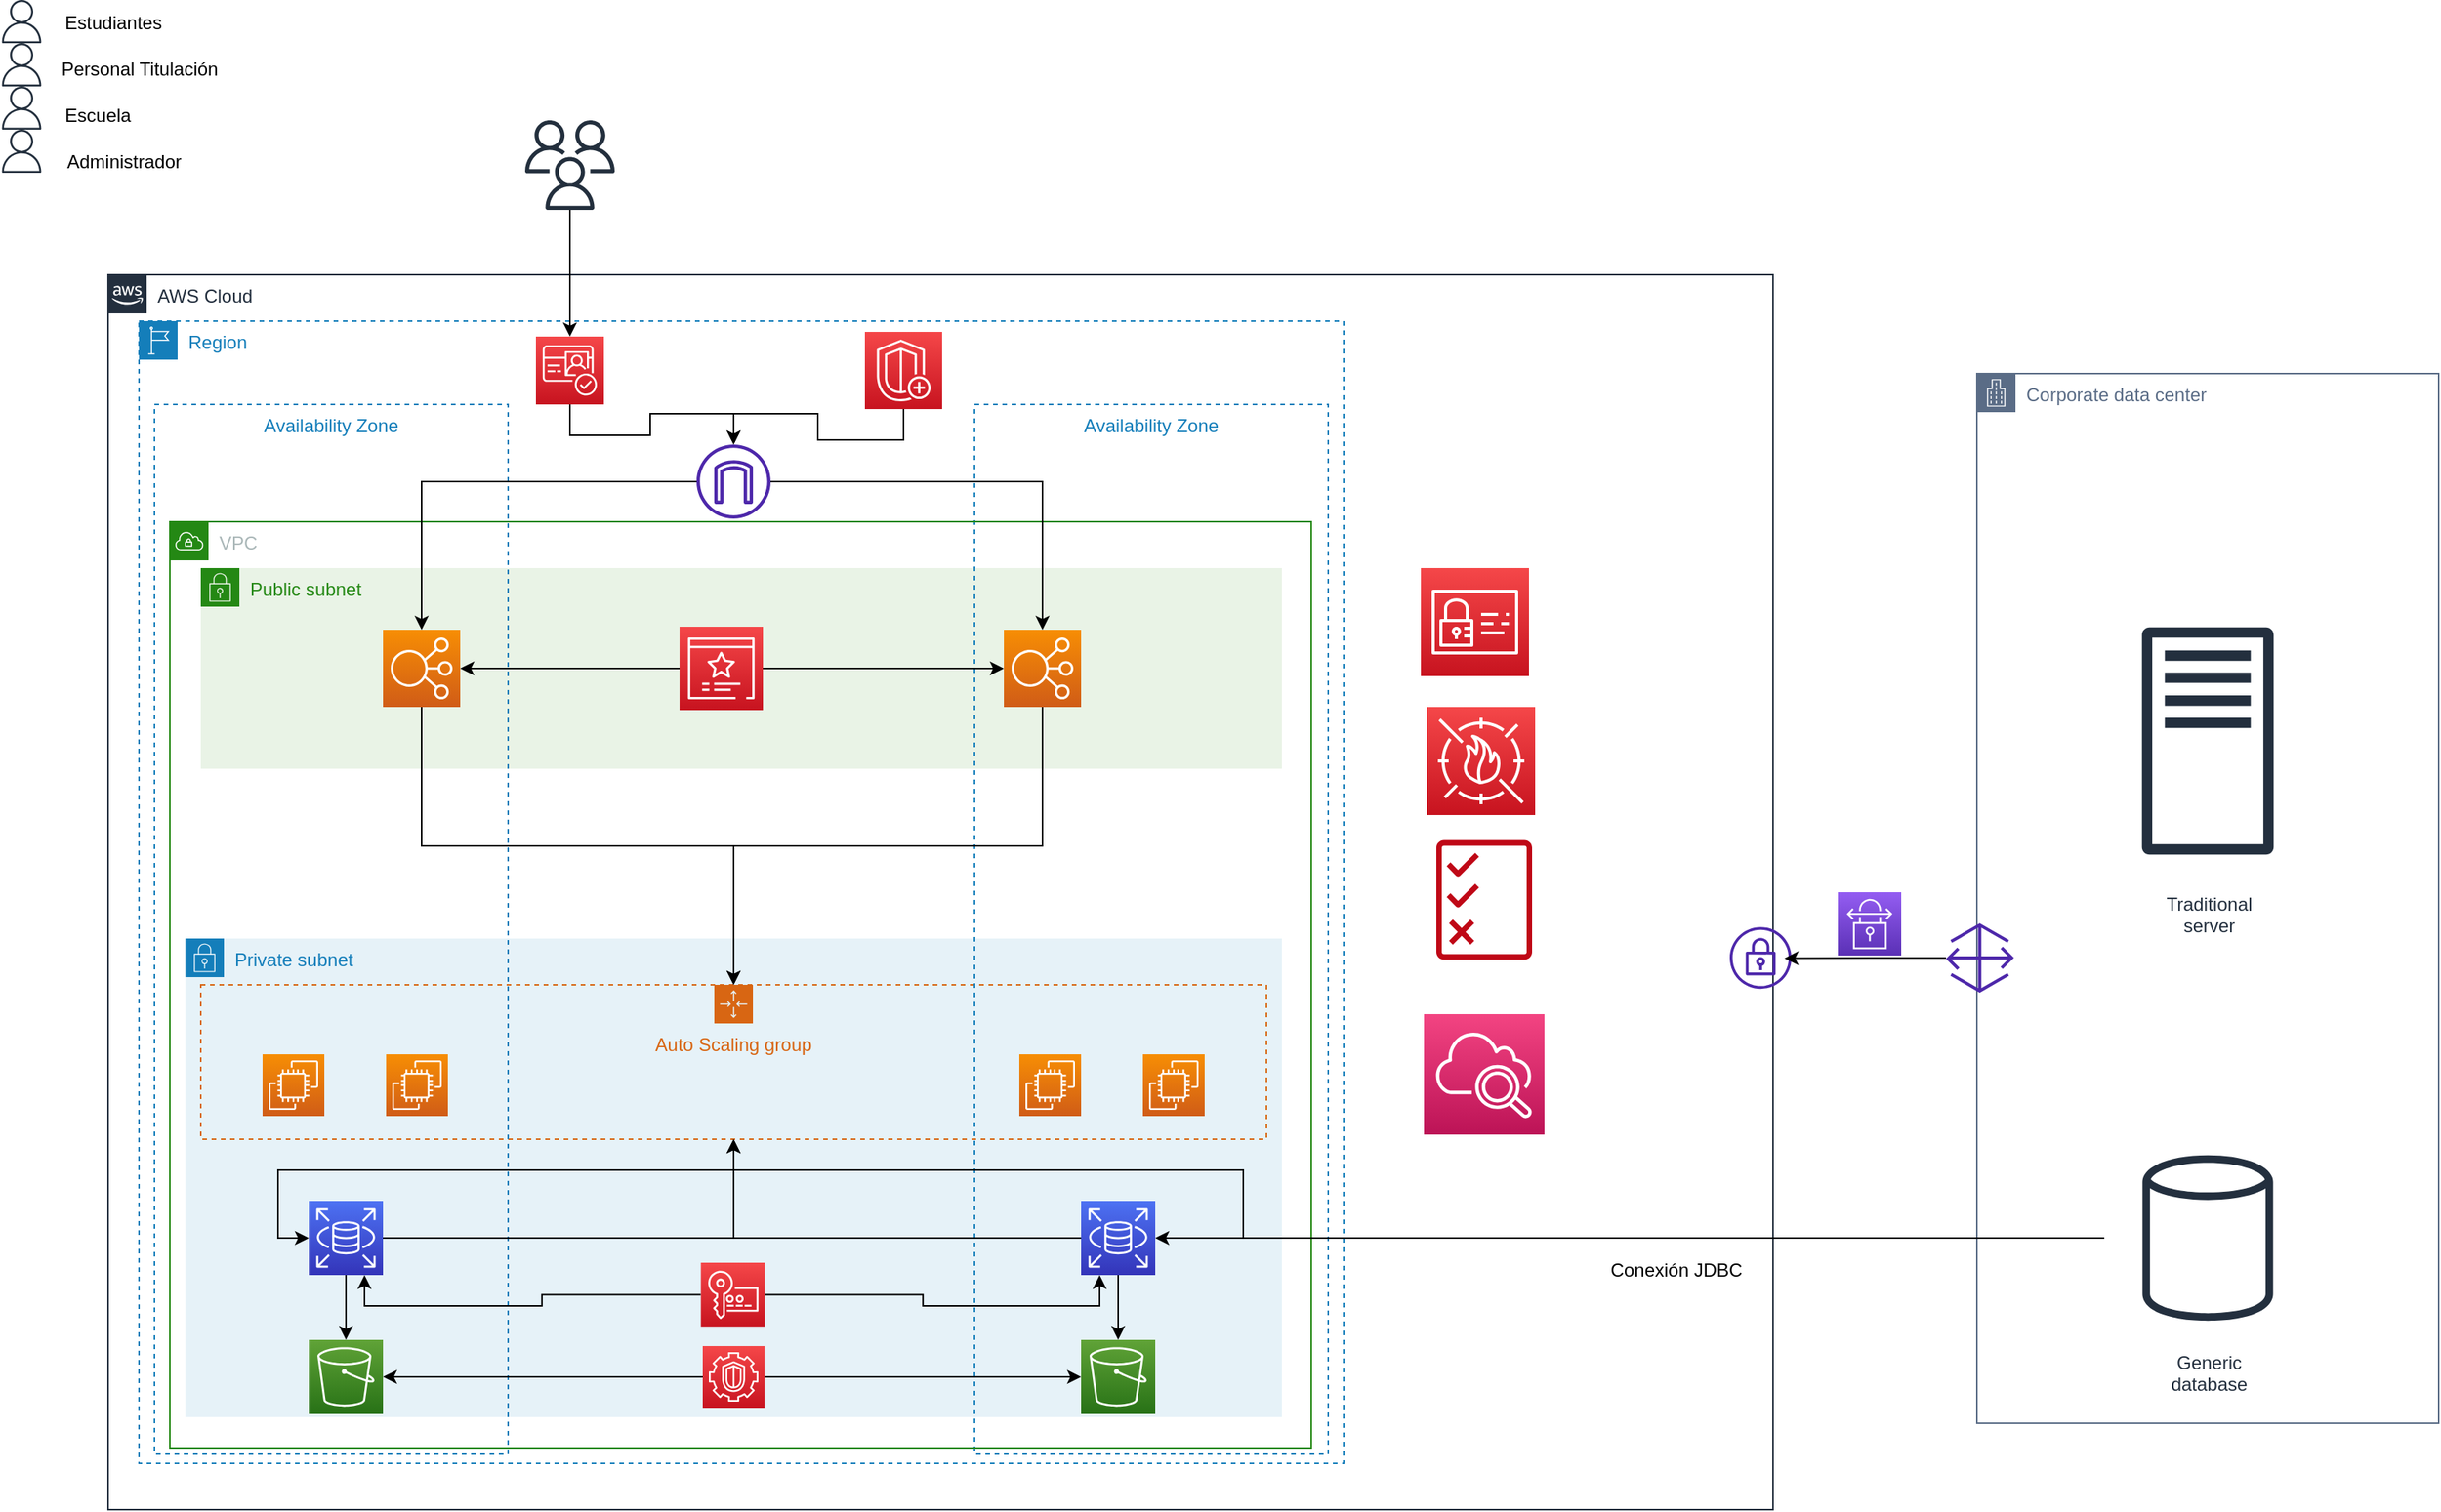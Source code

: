 <mxfile version="20.5.1" type="github">
  <diagram id="qLd6bWim4DlRzROyRvpW" name="Página-1">
    <mxGraphModel dx="1724" dy="1032" grid="1" gridSize="10" guides="1" tooltips="1" connect="1" arrows="1" fold="1" page="1" pageScale="1" pageWidth="827" pageHeight="1169" math="0" shadow="0">
      <root>
        <mxCell id="0" />
        <mxCell id="1" parent="0" />
        <mxCell id="OnGicEiRv0wOE8OSnU6t-27" value="Private subnet" style="points=[[0,0],[0.25,0],[0.5,0],[0.75,0],[1,0],[1,0.25],[1,0.5],[1,0.75],[1,1],[0.75,1],[0.5,1],[0.25,1],[0,1],[0,0.75],[0,0.5],[0,0.25]];outlineConnect=0;gradientColor=none;html=1;whiteSpace=wrap;fontSize=12;fontStyle=0;container=1;pointerEvents=0;collapsible=0;recursiveResize=0;shape=mxgraph.aws4.group;grIcon=mxgraph.aws4.group_security_group;grStroke=0;strokeColor=#147EBA;fillColor=#E6F2F8;verticalAlign=top;align=left;spacingLeft=30;fontColor=#147EBA;dashed=0;" parent="1" vertex="1">
          <mxGeometry x="160" y="610" width="710" height="310" as="geometry" />
        </mxCell>
        <mxCell id="OnGicEiRv0wOE8OSnU6t-13" value="AWS Cloud" style="points=[[0,0],[0.25,0],[0.5,0],[0.75,0],[1,0],[1,0.25],[1,0.5],[1,0.75],[1,1],[0.75,1],[0.5,1],[0.25,1],[0,1],[0,0.75],[0,0.5],[0,0.25]];outlineConnect=0;gradientColor=none;html=1;whiteSpace=wrap;fontSize=12;fontStyle=0;container=1;pointerEvents=0;collapsible=0;recursiveResize=0;shape=mxgraph.aws4.group;grIcon=mxgraph.aws4.group_aws_cloud_alt;strokeColor=#232F3E;fillColor=none;verticalAlign=top;align=left;spacingLeft=30;fontColor=#232F3E;dashed=0;" parent="1" vertex="1">
          <mxGeometry x="110" y="180" width="1078" height="800" as="geometry" />
        </mxCell>
        <mxCell id="OnGicEiRv0wOE8OSnU6t-65" value="" style="sketch=0;points=[[0,0,0],[0.25,0,0],[0.5,0,0],[0.75,0,0],[1,0,0],[0,1,0],[0.25,1,0],[0.5,1,0],[0.75,1,0],[1,1,0],[0,0.25,0],[0,0.5,0],[0,0.75,0],[1,0.25,0],[1,0.5,0],[1,0.75,0]];outlineConnect=0;fontColor=#232F3E;gradientColor=#F54749;gradientDirection=north;fillColor=#C7131F;strokeColor=#ffffff;dashed=0;verticalLabelPosition=bottom;verticalAlign=top;align=center;html=1;fontSize=12;fontStyle=0;aspect=fixed;shape=mxgraph.aws4.resourceIcon;resIcon=mxgraph.aws4.identity_and_access_management;" parent="OnGicEiRv0wOE8OSnU6t-13" vertex="1">
          <mxGeometry x="850" y="190" width="70" height="70" as="geometry" />
        </mxCell>
        <mxCell id="OnGicEiRv0wOE8OSnU6t-66" value="" style="sketch=0;points=[[0,0,0],[0.25,0,0],[0.5,0,0],[0.75,0,0],[1,0,0],[0,1,0],[0.25,1,0],[0.5,1,0],[0.75,1,0],[1,1,0],[0,0.25,0],[0,0.5,0],[0,0.75,0],[1,0.25,0],[1,0.5,0],[1,0.75,0]];outlineConnect=0;fontColor=#232F3E;gradientColor=#F54749;gradientDirection=north;fillColor=#C7131F;strokeColor=#ffffff;dashed=0;verticalLabelPosition=bottom;verticalAlign=top;align=center;html=1;fontSize=12;fontStyle=0;aspect=fixed;shape=mxgraph.aws4.resourceIcon;resIcon=mxgraph.aws4.waf;" parent="OnGicEiRv0wOE8OSnU6t-13" vertex="1">
          <mxGeometry x="854" y="280" width="70" height="70" as="geometry" />
        </mxCell>
        <mxCell id="OnGicEiRv0wOE8OSnU6t-67" value="" style="sketch=0;outlineConnect=0;fontColor=#232F3E;gradientColor=none;fillColor=#BF0816;strokeColor=none;dashed=0;verticalLabelPosition=bottom;verticalAlign=top;align=center;html=1;fontSize=12;fontStyle=0;aspect=fixed;pointerEvents=1;shape=mxgraph.aws4.permissions;" parent="OnGicEiRv0wOE8OSnU6t-13" vertex="1">
          <mxGeometry x="860" y="366" width="62" height="78" as="geometry" />
        </mxCell>
        <mxCell id="tbWTOy-un5T8NzGSDRvk-26" value="" style="sketch=0;outlineConnect=0;fontColor=#232F3E;gradientColor=none;fillColor=#4D27AA;strokeColor=none;dashed=0;verticalLabelPosition=bottom;verticalAlign=top;align=center;html=1;fontSize=12;fontStyle=0;aspect=fixed;pointerEvents=1;shape=mxgraph.aws4.vpn_gateway;" vertex="1" parent="OnGicEiRv0wOE8OSnU6t-13">
          <mxGeometry x="1050" y="422.58" width="40" height="40" as="geometry" />
        </mxCell>
        <mxCell id="tbWTOy-un5T8NzGSDRvk-33" value="Conexión JDBC" style="text;html=1;align=center;verticalAlign=middle;resizable=0;points=[];autosize=1;strokeColor=none;fillColor=none;" vertex="1" parent="OnGicEiRv0wOE8OSnU6t-13">
          <mxGeometry x="960" y="630" width="110" height="30" as="geometry" />
        </mxCell>
        <mxCell id="tbWTOy-un5T8NzGSDRvk-42" value="" style="sketch=0;points=[[0,0,0],[0.25,0,0],[0.5,0,0],[0.75,0,0],[1,0,0],[0,1,0],[0.25,1,0],[0.5,1,0],[0.75,1,0],[1,1,0],[0,0.25,0],[0,0.5,0],[0,0.75,0],[1,0.25,0],[1,0.5,0],[1,0.75,0]];points=[[0,0,0],[0.25,0,0],[0.5,0,0],[0.75,0,0],[1,0,0],[0,1,0],[0.25,1,0],[0.5,1,0],[0.75,1,0],[1,1,0],[0,0.25,0],[0,0.5,0],[0,0.75,0],[1,0.25,0],[1,0.5,0],[1,0.75,0]];outlineConnect=0;fontColor=#232F3E;gradientColor=#F34482;gradientDirection=north;fillColor=#BC1356;strokeColor=#ffffff;dashed=0;verticalLabelPosition=bottom;verticalAlign=top;align=center;html=1;fontSize=12;fontStyle=0;aspect=fixed;shape=mxgraph.aws4.resourceIcon;resIcon=mxgraph.aws4.cloudwatch_2;" vertex="1" parent="OnGicEiRv0wOE8OSnU6t-13">
          <mxGeometry x="852" y="479" width="78" height="78" as="geometry" />
        </mxCell>
        <mxCell id="OnGicEiRv0wOE8OSnU6t-14" value="Region" style="points=[[0,0],[0.25,0],[0.5,0],[0.75,0],[1,0],[1,0.25],[1,0.5],[1,0.75],[1,1],[0.75,1],[0.5,1],[0.25,1],[0,1],[0,0.75],[0,0.5],[0,0.25]];outlineConnect=0;gradientColor=none;html=1;whiteSpace=wrap;fontSize=12;fontStyle=0;container=1;pointerEvents=0;collapsible=0;recursiveResize=0;shape=mxgraph.aws4.group;grIcon=mxgraph.aws4.group_region;strokeColor=#147EBA;fillColor=none;verticalAlign=top;align=left;spacingLeft=30;fontColor=#147EBA;dashed=1;" parent="1" vertex="1">
          <mxGeometry x="130" y="210" width="780" height="740" as="geometry" />
        </mxCell>
        <mxCell id="OnGicEiRv0wOE8OSnU6t-17" value="Auto Scaling group" style="points=[[0,0],[0.25,0],[0.5,0],[0.75,0],[1,0],[1,0.25],[1,0.5],[1,0.75],[1,1],[0.75,1],[0.5,1],[0.25,1],[0,1],[0,0.75],[0,0.5],[0,0.25]];outlineConnect=0;gradientColor=none;html=1;whiteSpace=wrap;fontSize=12;fontStyle=0;container=1;pointerEvents=0;collapsible=0;recursiveResize=0;shape=mxgraph.aws4.groupCenter;grIcon=mxgraph.aws4.group_auto_scaling_group;grStroke=1;strokeColor=#D86613;fillColor=none;verticalAlign=top;align=center;fontColor=#D86613;dashed=1;spacingTop=25;" parent="OnGicEiRv0wOE8OSnU6t-14" vertex="1">
          <mxGeometry x="40" y="430" width="690" height="100" as="geometry" />
        </mxCell>
        <mxCell id="OnGicEiRv0wOE8OSnU6t-28" value="" style="sketch=0;points=[[0,0,0],[0.25,0,0],[0.5,0,0],[0.75,0,0],[1,0,0],[0,1,0],[0.25,1,0],[0.5,1,0],[0.75,1,0],[1,1,0],[0,0.25,0],[0,0.5,0],[0,0.75,0],[1,0.25,0],[1,0.5,0],[1,0.75,0]];outlineConnect=0;fontColor=#232F3E;gradientColor=#F78E04;gradientDirection=north;fillColor=#D05C17;strokeColor=#ffffff;dashed=0;verticalLabelPosition=bottom;verticalAlign=top;align=center;html=1;fontSize=12;fontStyle=0;aspect=fixed;shape=mxgraph.aws4.resourceIcon;resIcon=mxgraph.aws4.ec2;" parent="OnGicEiRv0wOE8OSnU6t-17" vertex="1">
          <mxGeometry x="40" y="45" width="40" height="40" as="geometry" />
        </mxCell>
        <mxCell id="OnGicEiRv0wOE8OSnU6t-32" value="" style="sketch=0;points=[[0,0,0],[0.25,0,0],[0.5,0,0],[0.75,0,0],[1,0,0],[0,1,0],[0.25,1,0],[0.5,1,0],[0.75,1,0],[1,1,0],[0,0.25,0],[0,0.5,0],[0,0.75,0],[1,0.25,0],[1,0.5,0],[1,0.75,0]];outlineConnect=0;fontColor=#232F3E;gradientColor=#F78E04;gradientDirection=north;fillColor=#D05C17;strokeColor=#ffffff;dashed=0;verticalLabelPosition=bottom;verticalAlign=top;align=center;html=1;fontSize=12;fontStyle=0;aspect=fixed;shape=mxgraph.aws4.resourceIcon;resIcon=mxgraph.aws4.ec2;" parent="OnGicEiRv0wOE8OSnU6t-17" vertex="1">
          <mxGeometry x="120" y="45" width="40" height="40" as="geometry" />
        </mxCell>
        <mxCell id="OnGicEiRv0wOE8OSnU6t-34" value="" style="sketch=0;points=[[0,0,0],[0.25,0,0],[0.5,0,0],[0.75,0,0],[1,0,0],[0,1,0],[0.25,1,0],[0.5,1,0],[0.75,1,0],[1,1,0],[0,0.25,0],[0,0.5,0],[0,0.75,0],[1,0.25,0],[1,0.5,0],[1,0.75,0]];outlineConnect=0;fontColor=#232F3E;gradientColor=#F78E04;gradientDirection=north;fillColor=#D05C17;strokeColor=#ffffff;dashed=0;verticalLabelPosition=bottom;verticalAlign=top;align=center;html=1;fontSize=12;fontStyle=0;aspect=fixed;shape=mxgraph.aws4.resourceIcon;resIcon=mxgraph.aws4.ec2;" parent="OnGicEiRv0wOE8OSnU6t-17" vertex="1">
          <mxGeometry x="610" y="45" width="40" height="40" as="geometry" />
        </mxCell>
        <mxCell id="OnGicEiRv0wOE8OSnU6t-35" value="" style="sketch=0;points=[[0,0,0],[0.25,0,0],[0.5,0,0],[0.75,0,0],[1,0,0],[0,1,0],[0.25,1,0],[0.5,1,0],[0.75,1,0],[1,1,0],[0,0.25,0],[0,0.5,0],[0,0.75,0],[1,0.25,0],[1,0.5,0],[1,0.75,0]];outlineConnect=0;fontColor=#232F3E;gradientColor=#F78E04;gradientDirection=north;fillColor=#D05C17;strokeColor=#ffffff;dashed=0;verticalLabelPosition=bottom;verticalAlign=top;align=center;html=1;fontSize=12;fontStyle=0;aspect=fixed;shape=mxgraph.aws4.resourceIcon;resIcon=mxgraph.aws4.ec2;" parent="OnGicEiRv0wOE8OSnU6t-17" vertex="1">
          <mxGeometry x="530" y="45" width="40" height="40" as="geometry" />
        </mxCell>
        <mxCell id="OnGicEiRv0wOE8OSnU6t-44" value="Public subnet" style="points=[[0,0],[0.25,0],[0.5,0],[0.75,0],[1,0],[1,0.25],[1,0.5],[1,0.75],[1,1],[0.75,1],[0.5,1],[0.25,1],[0,1],[0,0.75],[0,0.5],[0,0.25]];outlineConnect=0;gradientColor=none;html=1;whiteSpace=wrap;fontSize=12;fontStyle=0;container=1;pointerEvents=0;collapsible=0;recursiveResize=0;shape=mxgraph.aws4.group;grIcon=mxgraph.aws4.group_security_group;grStroke=0;strokeColor=#248814;fillColor=#E9F3E6;verticalAlign=top;align=left;spacingLeft=30;fontColor=#248814;dashed=0;" parent="OnGicEiRv0wOE8OSnU6t-14" vertex="1">
          <mxGeometry x="40" y="160" width="700" height="130" as="geometry" />
        </mxCell>
        <mxCell id="OnGicEiRv0wOE8OSnU6t-50" value="" style="sketch=0;outlineConnect=0;fontColor=#232F3E;gradientColor=none;fillColor=#4D27AA;strokeColor=none;dashed=0;verticalLabelPosition=bottom;verticalAlign=top;align=center;html=1;fontSize=12;fontStyle=0;aspect=fixed;pointerEvents=1;shape=mxgraph.aws4.internet_gateway;" parent="OnGicEiRv0wOE8OSnU6t-14" vertex="1">
          <mxGeometry x="361" y="80" width="48" height="48" as="geometry" />
        </mxCell>
        <mxCell id="OnGicEiRv0wOE8OSnU6t-58" style="edgeStyle=orthogonalEdgeStyle;rounded=0;orthogonalLoop=1;jettySize=auto;html=1;exitX=0.5;exitY=1;exitDx=0;exitDy=0;exitPerimeter=0;" parent="OnGicEiRv0wOE8OSnU6t-14" source="OnGicEiRv0wOE8OSnU6t-56" target="OnGicEiRv0wOE8OSnU6t-50" edge="1">
          <mxGeometry relative="1" as="geometry" />
        </mxCell>
        <mxCell id="OnGicEiRv0wOE8OSnU6t-56" value="" style="sketch=0;points=[[0,0,0],[0.25,0,0],[0.5,0,0],[0.75,0,0],[1,0,0],[0,1,0],[0.25,1,0],[0.5,1,0],[0.75,1,0],[1,1,0],[0,0.25,0],[0,0.5,0],[0,0.75,0],[1,0.25,0],[1,0.5,0],[1,0.75,0]];outlineConnect=0;fontColor=#232F3E;gradientColor=#F54749;gradientDirection=north;fillColor=#C7131F;strokeColor=#ffffff;dashed=0;verticalLabelPosition=bottom;verticalAlign=top;align=center;html=1;fontSize=12;fontStyle=0;aspect=fixed;shape=mxgraph.aws4.resourceIcon;resIcon=mxgraph.aws4.cognito;" parent="OnGicEiRv0wOE8OSnU6t-14" vertex="1">
          <mxGeometry x="257" y="10" width="44" height="44" as="geometry" />
        </mxCell>
        <mxCell id="OnGicEiRv0wOE8OSnU6t-60" style="edgeStyle=orthogonalEdgeStyle;rounded=0;orthogonalLoop=1;jettySize=auto;html=1;exitX=0.5;exitY=1;exitDx=0;exitDy=0;exitPerimeter=0;" parent="OnGicEiRv0wOE8OSnU6t-14" source="OnGicEiRv0wOE8OSnU6t-59" target="OnGicEiRv0wOE8OSnU6t-50" edge="1">
          <mxGeometry relative="1" as="geometry" />
        </mxCell>
        <mxCell id="OnGicEiRv0wOE8OSnU6t-59" value="" style="sketch=0;points=[[0,0,0],[0.25,0,0],[0.5,0,0],[0.75,0,0],[1,0,0],[0,1,0],[0.25,1,0],[0.5,1,0],[0.75,1,0],[1,1,0],[0,0.25,0],[0,0.5,0],[0,0.75,0],[1,0.25,0],[1,0.5,0],[1,0.75,0]];outlineConnect=0;fontColor=#232F3E;gradientColor=#F54749;gradientDirection=north;fillColor=#C7131F;strokeColor=#ffffff;dashed=0;verticalLabelPosition=bottom;verticalAlign=top;align=center;html=1;fontSize=12;fontStyle=0;aspect=fixed;shape=mxgraph.aws4.resourceIcon;resIcon=mxgraph.aws4.shield;" parent="OnGicEiRv0wOE8OSnU6t-14" vertex="1">
          <mxGeometry x="470" y="7" width="50" height="50" as="geometry" />
        </mxCell>
        <mxCell id="OnGicEiRv0wOE8OSnU6t-75" value="Availability Zone" style="fillColor=none;strokeColor=#147EBA;dashed=1;verticalAlign=top;fontStyle=0;fontColor=#147EBA;" parent="OnGicEiRv0wOE8OSnU6t-14" vertex="1">
          <mxGeometry x="10" y="54" width="229" height="680" as="geometry" />
        </mxCell>
        <mxCell id="tbWTOy-un5T8NzGSDRvk-6" value="Availability Zone" style="fillColor=none;strokeColor=#147EBA;dashed=1;verticalAlign=top;fontStyle=0;fontColor=#147EBA;" vertex="1" parent="OnGicEiRv0wOE8OSnU6t-14">
          <mxGeometry x="541" y="54" width="229" height="680" as="geometry" />
        </mxCell>
        <mxCell id="OnGicEiRv0wOE8OSnU6t-49" value="VPC" style="points=[[0,0],[0.25,0],[0.5,0],[0.75,0],[1,0],[1,0.25],[1,0.5],[1,0.75],[1,1],[0.75,1],[0.5,1],[0.25,1],[0,1],[0,0.75],[0,0.5],[0,0.25]];outlineConnect=0;gradientColor=none;html=1;whiteSpace=wrap;fontSize=12;fontStyle=0;container=1;pointerEvents=0;collapsible=0;recursiveResize=0;shape=mxgraph.aws4.group;grIcon=mxgraph.aws4.group_vpc;strokeColor=#248814;fillColor=none;verticalAlign=top;align=left;spacingLeft=30;fontColor=#AAB7B8;dashed=0;" parent="1" vertex="1">
          <mxGeometry x="150" y="340" width="739" height="600" as="geometry" />
        </mxCell>
        <mxCell id="OnGicEiRv0wOE8OSnU6t-45" value="" style="sketch=0;points=[[0,0,0],[0.25,0,0],[0.5,0,0],[0.75,0,0],[1,0,0],[0,1,0],[0.25,1,0],[0.5,1,0],[0.75,1,0],[1,1,0],[0,0.25,0],[0,0.5,0],[0,0.75,0],[1,0.25,0],[1,0.5,0],[1,0.75,0]];outlineConnect=0;fontColor=#232F3E;gradientColor=#F78E04;gradientDirection=north;fillColor=#D05C17;strokeColor=#ffffff;dashed=0;verticalLabelPosition=bottom;verticalAlign=top;align=center;html=1;fontSize=12;fontStyle=0;aspect=fixed;shape=mxgraph.aws4.resourceIcon;resIcon=mxgraph.aws4.elastic_load_balancing;" parent="OnGicEiRv0wOE8OSnU6t-49" vertex="1">
          <mxGeometry x="138" y="70" width="50" height="50" as="geometry" />
        </mxCell>
        <mxCell id="OnGicEiRv0wOE8OSnU6t-46" value="" style="sketch=0;points=[[0,0,0],[0.25,0,0],[0.5,0,0],[0.75,0,0],[1,0,0],[0,1,0],[0.25,1,0],[0.5,1,0],[0.75,1,0],[1,1,0],[0,0.25,0],[0,0.5,0],[0,0.75,0],[1,0.25,0],[1,0.5,0],[1,0.75,0]];outlineConnect=0;fontColor=#232F3E;gradientColor=#F78E04;gradientDirection=north;fillColor=#D05C17;strokeColor=#ffffff;dashed=0;verticalLabelPosition=bottom;verticalAlign=top;align=center;html=1;fontSize=12;fontStyle=0;aspect=fixed;shape=mxgraph.aws4.resourceIcon;resIcon=mxgraph.aws4.elastic_load_balancing;" parent="OnGicEiRv0wOE8OSnU6t-49" vertex="1">
          <mxGeometry x="540" y="70" width="50" height="50" as="geometry" />
        </mxCell>
        <mxCell id="OnGicEiRv0wOE8OSnU6t-63" style="edgeStyle=orthogonalEdgeStyle;rounded=0;orthogonalLoop=1;jettySize=auto;html=1;entryX=1;entryY=0.5;entryDx=0;entryDy=0;entryPerimeter=0;" parent="OnGicEiRv0wOE8OSnU6t-49" source="OnGicEiRv0wOE8OSnU6t-62" target="OnGicEiRv0wOE8OSnU6t-45" edge="1">
          <mxGeometry relative="1" as="geometry" />
        </mxCell>
        <mxCell id="OnGicEiRv0wOE8OSnU6t-64" style="edgeStyle=orthogonalEdgeStyle;rounded=0;orthogonalLoop=1;jettySize=auto;html=1;" parent="OnGicEiRv0wOE8OSnU6t-49" source="OnGicEiRv0wOE8OSnU6t-62" target="OnGicEiRv0wOE8OSnU6t-46" edge="1">
          <mxGeometry relative="1" as="geometry" />
        </mxCell>
        <mxCell id="OnGicEiRv0wOE8OSnU6t-62" value="" style="sketch=0;points=[[0,0,0],[0.25,0,0],[0.5,0,0],[0.75,0,0],[1,0,0],[0,1,0],[0.25,1,0],[0.5,1,0],[0.75,1,0],[1,1,0],[0,0.25,0],[0,0.5,0],[0,0.75,0],[1,0.25,0],[1,0.5,0],[1,0.75,0]];outlineConnect=0;fontColor=#232F3E;gradientColor=#F54749;gradientDirection=north;fillColor=#C7131F;strokeColor=#ffffff;dashed=0;verticalLabelPosition=bottom;verticalAlign=top;align=center;html=1;fontSize=12;fontStyle=0;aspect=fixed;shape=mxgraph.aws4.resourceIcon;resIcon=mxgraph.aws4.certificate_manager_3;" parent="OnGicEiRv0wOE8OSnU6t-49" vertex="1">
          <mxGeometry x="330" y="68" width="54" height="54" as="geometry" />
        </mxCell>
        <mxCell id="OnGicEiRv0wOE8OSnU6t-68" value="" style="sketch=0;points=[[0,0,0],[0.25,0,0],[0.5,0,0],[0.75,0,0],[1,0,0],[0,1,0],[0.25,1,0],[0.5,1,0],[0.75,1,0],[1,1,0],[0,0.25,0],[0,0.5,0],[0,0.75,0],[1,0.25,0],[1,0.5,0],[1,0.75,0]];outlineConnect=0;fontColor=#232F3E;gradientColor=#F54749;gradientDirection=north;fillColor=#C7131F;strokeColor=#ffffff;dashed=0;verticalLabelPosition=bottom;verticalAlign=top;align=center;html=1;fontSize=12;fontStyle=0;aspect=fixed;shape=mxgraph.aws4.resourceIcon;resIcon=mxgraph.aws4.guardduty;" parent="OnGicEiRv0wOE8OSnU6t-49" vertex="1">
          <mxGeometry x="345" y="534" width="40" height="40" as="geometry" />
        </mxCell>
        <mxCell id="OnGicEiRv0wOE8OSnU6t-36" value="" style="sketch=0;points=[[0,0,0],[0.25,0,0],[0.5,0,0],[0.75,0,0],[1,0,0],[0,1,0],[0.25,1,0],[0.5,1,0],[0.75,1,0],[1,1,0],[0,0.25,0],[0,0.5,0],[0,0.75,0],[1,0.25,0],[1,0.5,0],[1,0.75,0]];outlineConnect=0;fontColor=#232F3E;gradientColor=#60A337;gradientDirection=north;fillColor=#277116;strokeColor=#ffffff;dashed=0;verticalLabelPosition=bottom;verticalAlign=top;align=center;html=1;fontSize=12;fontStyle=0;aspect=fixed;shape=mxgraph.aws4.resourceIcon;resIcon=mxgraph.aws4.s3;" parent="OnGicEiRv0wOE8OSnU6t-49" vertex="1">
          <mxGeometry x="90" y="530" width="48" height="48" as="geometry" />
        </mxCell>
        <mxCell id="OnGicEiRv0wOE8OSnU6t-73" style="edgeStyle=orthogonalEdgeStyle;rounded=0;orthogonalLoop=1;jettySize=auto;html=1;entryX=1;entryY=0.5;entryDx=0;entryDy=0;entryPerimeter=0;" parent="OnGicEiRv0wOE8OSnU6t-49" source="OnGicEiRv0wOE8OSnU6t-68" target="OnGicEiRv0wOE8OSnU6t-36" edge="1">
          <mxGeometry relative="1" as="geometry" />
        </mxCell>
        <mxCell id="OnGicEiRv0wOE8OSnU6t-37" value="" style="sketch=0;points=[[0,0,0],[0.25,0,0],[0.5,0,0],[0.75,0,0],[1,0,0],[0,1,0],[0.25,1,0],[0.5,1,0],[0.75,1,0],[1,1,0],[0,0.25,0],[0,0.5,0],[0,0.75,0],[1,0.25,0],[1,0.5,0],[1,0.75,0]];outlineConnect=0;fontColor=#232F3E;gradientColor=#60A337;gradientDirection=north;fillColor=#277116;strokeColor=#ffffff;dashed=0;verticalLabelPosition=bottom;verticalAlign=top;align=center;html=1;fontSize=12;fontStyle=0;aspect=fixed;shape=mxgraph.aws4.resourceIcon;resIcon=mxgraph.aws4.s3;" parent="OnGicEiRv0wOE8OSnU6t-49" vertex="1">
          <mxGeometry x="590" y="530" width="48" height="48" as="geometry" />
        </mxCell>
        <mxCell id="OnGicEiRv0wOE8OSnU6t-72" style="edgeStyle=orthogonalEdgeStyle;rounded=0;orthogonalLoop=1;jettySize=auto;html=1;" parent="OnGicEiRv0wOE8OSnU6t-49" source="OnGicEiRv0wOE8OSnU6t-68" target="OnGicEiRv0wOE8OSnU6t-37" edge="1">
          <mxGeometry relative="1" as="geometry" />
        </mxCell>
        <mxCell id="tbWTOy-un5T8NzGSDRvk-21" style="edgeStyle=orthogonalEdgeStyle;rounded=0;orthogonalLoop=1;jettySize=auto;html=1;" edge="1" parent="OnGicEiRv0wOE8OSnU6t-49" source="tbWTOy-un5T8NzGSDRvk-7" target="OnGicEiRv0wOE8OSnU6t-37">
          <mxGeometry relative="1" as="geometry" />
        </mxCell>
        <mxCell id="tbWTOy-un5T8NzGSDRvk-7" value="" style="sketch=0;points=[[0,0,0],[0.25,0,0],[0.5,0,0],[0.75,0,0],[1,0,0],[0,1,0],[0.25,1,0],[0.5,1,0],[0.75,1,0],[1,1,0],[0,0.25,0],[0,0.5,0],[0,0.75,0],[1,0.25,0],[1,0.5,0],[1,0.75,0]];outlineConnect=0;fontColor=#232F3E;gradientColor=#4D72F3;gradientDirection=north;fillColor=#3334B9;strokeColor=#ffffff;dashed=0;verticalLabelPosition=bottom;verticalAlign=top;align=center;html=1;fontSize=12;fontStyle=0;aspect=fixed;shape=mxgraph.aws4.resourceIcon;resIcon=mxgraph.aws4.rds;" vertex="1" parent="OnGicEiRv0wOE8OSnU6t-49">
          <mxGeometry x="590" y="440" width="48" height="48" as="geometry" />
        </mxCell>
        <mxCell id="tbWTOy-un5T8NzGSDRvk-22" style="edgeStyle=orthogonalEdgeStyle;rounded=0;orthogonalLoop=1;jettySize=auto;html=1;entryX=0.5;entryY=0;entryDx=0;entryDy=0;entryPerimeter=0;" edge="1" parent="OnGicEiRv0wOE8OSnU6t-49" source="tbWTOy-un5T8NzGSDRvk-8" target="OnGicEiRv0wOE8OSnU6t-36">
          <mxGeometry relative="1" as="geometry" />
        </mxCell>
        <mxCell id="tbWTOy-un5T8NzGSDRvk-8" value="" style="sketch=0;points=[[0,0,0],[0.25,0,0],[0.5,0,0],[0.75,0,0],[1,0,0],[0,1,0],[0.25,1,0],[0.5,1,0],[0.75,1,0],[1,1,0],[0,0.25,0],[0,0.5,0],[0,0.75,0],[1,0.25,0],[1,0.5,0],[1,0.75,0]];outlineConnect=0;fontColor=#232F3E;gradientColor=#4D72F3;gradientDirection=north;fillColor=#3334B9;strokeColor=#ffffff;dashed=0;verticalLabelPosition=bottom;verticalAlign=top;align=center;html=1;fontSize=12;fontStyle=0;aspect=fixed;shape=mxgraph.aws4.resourceIcon;resIcon=mxgraph.aws4.rds;" vertex="1" parent="OnGicEiRv0wOE8OSnU6t-49">
          <mxGeometry x="90" y="440" width="48" height="48" as="geometry" />
        </mxCell>
        <mxCell id="tbWTOy-un5T8NzGSDRvk-40" style="edgeStyle=orthogonalEdgeStyle;rounded=0;orthogonalLoop=1;jettySize=auto;html=1;entryX=0.75;entryY=1;entryDx=0;entryDy=0;entryPerimeter=0;" edge="1" parent="OnGicEiRv0wOE8OSnU6t-49" source="tbWTOy-un5T8NzGSDRvk-39" target="tbWTOy-un5T8NzGSDRvk-8">
          <mxGeometry relative="1" as="geometry" />
        </mxCell>
        <mxCell id="tbWTOy-un5T8NzGSDRvk-41" style="edgeStyle=orthogonalEdgeStyle;rounded=0;orthogonalLoop=1;jettySize=auto;html=1;entryX=0.25;entryY=1;entryDx=0;entryDy=0;entryPerimeter=0;" edge="1" parent="OnGicEiRv0wOE8OSnU6t-49" source="tbWTOy-un5T8NzGSDRvk-39" target="tbWTOy-un5T8NzGSDRvk-7">
          <mxGeometry relative="1" as="geometry" />
        </mxCell>
        <mxCell id="tbWTOy-un5T8NzGSDRvk-39" value="" style="sketch=0;points=[[0,0,0],[0.25,0,0],[0.5,0,0],[0.75,0,0],[1,0,0],[0,1,0],[0.25,1,0],[0.5,1,0],[0.75,1,0],[1,1,0],[0,0.25,0],[0,0.5,0],[0,0.75,0],[1,0.25,0],[1,0.5,0],[1,0.75,0]];outlineConnect=0;fontColor=#232F3E;gradientColor=#F54749;gradientDirection=north;fillColor=#C7131F;strokeColor=#ffffff;dashed=0;verticalLabelPosition=bottom;verticalAlign=top;align=center;html=1;fontSize=12;fontStyle=0;aspect=fixed;shape=mxgraph.aws4.resourceIcon;resIcon=mxgraph.aws4.key_management_service;" vertex="1" parent="OnGicEiRv0wOE8OSnU6t-49">
          <mxGeometry x="343.79" y="480" width="41.42" height="41.42" as="geometry" />
        </mxCell>
        <mxCell id="OnGicEiRv0wOE8OSnU6t-47" style="edgeStyle=orthogonalEdgeStyle;rounded=0;orthogonalLoop=1;jettySize=auto;html=1;" parent="1" source="OnGicEiRv0wOE8OSnU6t-45" target="OnGicEiRv0wOE8OSnU6t-17" edge="1">
          <mxGeometry relative="1" as="geometry" />
        </mxCell>
        <mxCell id="OnGicEiRv0wOE8OSnU6t-48" style="edgeStyle=orthogonalEdgeStyle;rounded=0;orthogonalLoop=1;jettySize=auto;html=1;entryX=0.5;entryY=0;entryDx=0;entryDy=0;" parent="1" source="OnGicEiRv0wOE8OSnU6t-46" target="OnGicEiRv0wOE8OSnU6t-17" edge="1">
          <mxGeometry relative="1" as="geometry" />
        </mxCell>
        <mxCell id="OnGicEiRv0wOE8OSnU6t-51" style="edgeStyle=orthogonalEdgeStyle;rounded=0;orthogonalLoop=1;jettySize=auto;html=1;entryX=0.5;entryY=0;entryDx=0;entryDy=0;entryPerimeter=0;" parent="1" source="OnGicEiRv0wOE8OSnU6t-50" target="OnGicEiRv0wOE8OSnU6t-45" edge="1">
          <mxGeometry relative="1" as="geometry" />
        </mxCell>
        <mxCell id="OnGicEiRv0wOE8OSnU6t-52" style="edgeStyle=orthogonalEdgeStyle;rounded=0;orthogonalLoop=1;jettySize=auto;html=1;entryX=0.5;entryY=0;entryDx=0;entryDy=0;entryPerimeter=0;" parent="1" source="OnGicEiRv0wOE8OSnU6t-50" target="OnGicEiRv0wOE8OSnU6t-46" edge="1">
          <mxGeometry relative="1" as="geometry" />
        </mxCell>
        <mxCell id="OnGicEiRv0wOE8OSnU6t-57" style="edgeStyle=orthogonalEdgeStyle;rounded=0;orthogonalLoop=1;jettySize=auto;html=1;" parent="1" source="OnGicEiRv0wOE8OSnU6t-54" target="OnGicEiRv0wOE8OSnU6t-56" edge="1">
          <mxGeometry relative="1" as="geometry" />
        </mxCell>
        <mxCell id="OnGicEiRv0wOE8OSnU6t-54" value="" style="sketch=0;outlineConnect=0;fontColor=#232F3E;gradientColor=none;fillColor=#232F3D;strokeColor=none;dashed=0;verticalLabelPosition=bottom;verticalAlign=top;align=center;html=1;fontSize=12;fontStyle=0;aspect=fixed;pointerEvents=1;shape=mxgraph.aws4.users;" parent="1" vertex="1">
          <mxGeometry x="380" y="80" width="58" height="58" as="geometry" />
        </mxCell>
        <mxCell id="tbWTOy-un5T8NzGSDRvk-16" style="edgeStyle=orthogonalEdgeStyle;rounded=0;orthogonalLoop=1;jettySize=auto;html=1;exitX=1;exitY=0.5;exitDx=0;exitDy=0;exitPerimeter=0;entryX=0.5;entryY=1;entryDx=0;entryDy=0;" edge="1" parent="1" source="tbWTOy-un5T8NzGSDRvk-8" target="OnGicEiRv0wOE8OSnU6t-17">
          <mxGeometry relative="1" as="geometry" />
        </mxCell>
        <mxCell id="tbWTOy-un5T8NzGSDRvk-19" style="edgeStyle=orthogonalEdgeStyle;rounded=0;orthogonalLoop=1;jettySize=auto;html=1;exitX=0;exitY=0.5;exitDx=0;exitDy=0;exitPerimeter=0;" edge="1" parent="1" source="tbWTOy-un5T8NzGSDRvk-7" target="OnGicEiRv0wOE8OSnU6t-17">
          <mxGeometry relative="1" as="geometry" />
        </mxCell>
        <mxCell id="tbWTOy-un5T8NzGSDRvk-23" value="Corporate data center" style="points=[[0,0],[0.25,0],[0.5,0],[0.75,0],[1,0],[1,0.25],[1,0.5],[1,0.75],[1,1],[0.75,1],[0.5,1],[0.25,1],[0,1],[0,0.75],[0,0.5],[0,0.25]];outlineConnect=0;gradientColor=none;html=1;whiteSpace=wrap;fontSize=12;fontStyle=0;container=1;pointerEvents=0;collapsible=0;recursiveResize=0;shape=mxgraph.aws4.group;grIcon=mxgraph.aws4.group_corporate_data_center;strokeColor=#5A6C86;fillColor=none;verticalAlign=top;align=left;spacingLeft=30;fontColor=#5A6C86;dashed=0;" vertex="1" parent="1">
          <mxGeometry x="1320" y="244" width="299" height="680" as="geometry" />
        </mxCell>
        <mxCell id="tbWTOy-un5T8NzGSDRvk-27" value="" style="sketch=0;outlineConnect=0;fontColor=#232F3E;gradientColor=none;fillColor=#4D27AA;strokeColor=none;dashed=0;verticalLabelPosition=bottom;verticalAlign=top;align=center;html=1;fontSize=12;fontStyle=0;aspect=fixed;pointerEvents=1;shape=mxgraph.aws4.gateway;" vertex="1" parent="tbWTOy-un5T8NzGSDRvk-23">
          <mxGeometry x="-20" y="356" width="44" height="45.16" as="geometry" />
        </mxCell>
        <mxCell id="tbWTOy-un5T8NzGSDRvk-29" value="Traditional&#xa;server" style="sketch=0;outlineConnect=0;fontColor=#232F3E;gradientColor=none;strokeColor=#232F3E;fillColor=#ffffff;dashed=0;verticalLabelPosition=bottom;verticalAlign=top;align=center;html=1;fontSize=12;fontStyle=0;aspect=fixed;shape=mxgraph.aws4.resourceIcon;resIcon=mxgraph.aws4.traditional_server;" vertex="1" parent="tbWTOy-un5T8NzGSDRvk-23">
          <mxGeometry x="57.5" y="146" width="184" height="184" as="geometry" />
        </mxCell>
        <mxCell id="tbWTOy-un5T8NzGSDRvk-30" value="Generic&#xa;database" style="sketch=0;outlineConnect=0;fontColor=#232F3E;gradientColor=none;strokeColor=#232F3E;fillColor=#ffffff;dashed=0;verticalLabelPosition=bottom;verticalAlign=top;align=center;html=1;fontSize=12;fontStyle=0;aspect=fixed;shape=mxgraph.aws4.resourceIcon;resIcon=mxgraph.aws4.generic_database;" vertex="1" parent="tbWTOy-un5T8NzGSDRvk-23">
          <mxGeometry x="82.5" y="493" width="134" height="134" as="geometry" />
        </mxCell>
        <mxCell id="tbWTOy-un5T8NzGSDRvk-25" value="" style="sketch=0;points=[[0,0,0],[0.25,0,0],[0.5,0,0],[0.75,0,0],[1,0,0],[0,1,0],[0.25,1,0],[0.5,1,0],[0.75,1,0],[1,1,0],[0,0.25,0],[0,0.5,0],[0,0.75,0],[1,0.25,0],[1,0.5,0],[1,0.75,0]];outlineConnect=0;fontColor=#232F3E;gradientColor=#945DF2;gradientDirection=north;fillColor=#5A30B5;strokeColor=#ffffff;dashed=0;verticalLabelPosition=bottom;verticalAlign=top;align=center;html=1;fontSize=12;fontStyle=0;aspect=fixed;shape=mxgraph.aws4.resourceIcon;resIcon=mxgraph.aws4.site_to_site_vpn;" vertex="1" parent="1">
          <mxGeometry x="1230" y="580" width="41" height="41" as="geometry" />
        </mxCell>
        <mxCell id="tbWTOy-un5T8NzGSDRvk-28" style="edgeStyle=orthogonalEdgeStyle;rounded=0;orthogonalLoop=1;jettySize=auto;html=1;entryX=0.886;entryY=0.506;entryDx=0;entryDy=0;entryPerimeter=0;" edge="1" parent="1" source="tbWTOy-un5T8NzGSDRvk-27" target="tbWTOy-un5T8NzGSDRvk-26">
          <mxGeometry relative="1" as="geometry" />
        </mxCell>
        <mxCell id="tbWTOy-un5T8NzGSDRvk-31" style="edgeStyle=orthogonalEdgeStyle;rounded=0;orthogonalLoop=1;jettySize=auto;html=1;" edge="1" parent="1" source="tbWTOy-un5T8NzGSDRvk-30" target="tbWTOy-un5T8NzGSDRvk-7">
          <mxGeometry relative="1" as="geometry" />
        </mxCell>
        <mxCell id="tbWTOy-un5T8NzGSDRvk-32" style="edgeStyle=orthogonalEdgeStyle;rounded=0;orthogonalLoop=1;jettySize=auto;html=1;entryX=0;entryY=0.5;entryDx=0;entryDy=0;entryPerimeter=0;" edge="1" parent="1" source="tbWTOy-un5T8NzGSDRvk-30" target="tbWTOy-un5T8NzGSDRvk-8">
          <mxGeometry relative="1" as="geometry">
            <Array as="points">
              <mxPoint x="845" y="804" />
              <mxPoint x="845" y="760" />
              <mxPoint x="220" y="760" />
              <mxPoint x="220" y="804" />
            </Array>
          </mxGeometry>
        </mxCell>
        <mxCell id="tbWTOy-un5T8NzGSDRvk-43" value="" style="sketch=0;outlineConnect=0;fontColor=#232F3E;gradientColor=none;fillColor=#232F3D;strokeColor=none;dashed=0;verticalLabelPosition=bottom;verticalAlign=top;align=center;html=1;fontSize=12;fontStyle=0;aspect=fixed;pointerEvents=1;shape=mxgraph.aws4.user;" vertex="1" parent="1">
          <mxGeometry x="40" y="58" width="28" height="28" as="geometry" />
        </mxCell>
        <mxCell id="tbWTOy-un5T8NzGSDRvk-46" value="" style="sketch=0;outlineConnect=0;fontColor=#232F3E;gradientColor=none;fillColor=#232F3D;strokeColor=none;dashed=0;verticalLabelPosition=bottom;verticalAlign=top;align=center;html=1;fontSize=12;fontStyle=0;aspect=fixed;pointerEvents=1;shape=mxgraph.aws4.user;" vertex="1" parent="1">
          <mxGeometry x="40" y="2" width="28" height="28" as="geometry" />
        </mxCell>
        <mxCell id="tbWTOy-un5T8NzGSDRvk-47" value="" style="sketch=0;outlineConnect=0;fontColor=#232F3E;gradientColor=none;fillColor=#232F3D;strokeColor=none;dashed=0;verticalLabelPosition=bottom;verticalAlign=top;align=center;html=1;fontSize=12;fontStyle=0;aspect=fixed;pointerEvents=1;shape=mxgraph.aws4.user;" vertex="1" parent="1">
          <mxGeometry x="40" y="30" width="28" height="28" as="geometry" />
        </mxCell>
        <mxCell id="tbWTOy-un5T8NzGSDRvk-49" value="" style="sketch=0;outlineConnect=0;fontColor=#232F3E;gradientColor=none;fillColor=#232F3D;strokeColor=none;dashed=0;verticalLabelPosition=bottom;verticalAlign=top;align=center;html=1;fontSize=12;fontStyle=0;aspect=fixed;pointerEvents=1;shape=mxgraph.aws4.user;" vertex="1" parent="1">
          <mxGeometry x="40" y="86" width="28" height="28" as="geometry" />
        </mxCell>
        <mxCell id="tbWTOy-un5T8NzGSDRvk-50" value="Estudiantes" style="text;html=1;align=center;verticalAlign=middle;resizable=0;points=[];autosize=1;strokeColor=none;fillColor=none;" vertex="1" parent="1">
          <mxGeometry x="68" y="2" width="90" height="30" as="geometry" />
        </mxCell>
        <mxCell id="tbWTOy-un5T8NzGSDRvk-51" value="Personal Titulación" style="text;html=1;align=center;verticalAlign=middle;resizable=0;points=[];autosize=1;strokeColor=none;fillColor=none;" vertex="1" parent="1">
          <mxGeometry x="70" y="32" width="120" height="30" as="geometry" />
        </mxCell>
        <mxCell id="tbWTOy-un5T8NzGSDRvk-52" value="Escuela" style="text;html=1;align=center;verticalAlign=middle;resizable=0;points=[];autosize=1;strokeColor=none;fillColor=none;" vertex="1" parent="1">
          <mxGeometry x="68" y="62" width="70" height="30" as="geometry" />
        </mxCell>
        <mxCell id="tbWTOy-un5T8NzGSDRvk-53" value="Administrador" style="text;html=1;align=center;verticalAlign=middle;resizable=0;points=[];autosize=1;strokeColor=none;fillColor=none;" vertex="1" parent="1">
          <mxGeometry x="70" y="92" width="100" height="30" as="geometry" />
        </mxCell>
      </root>
    </mxGraphModel>
  </diagram>
</mxfile>
